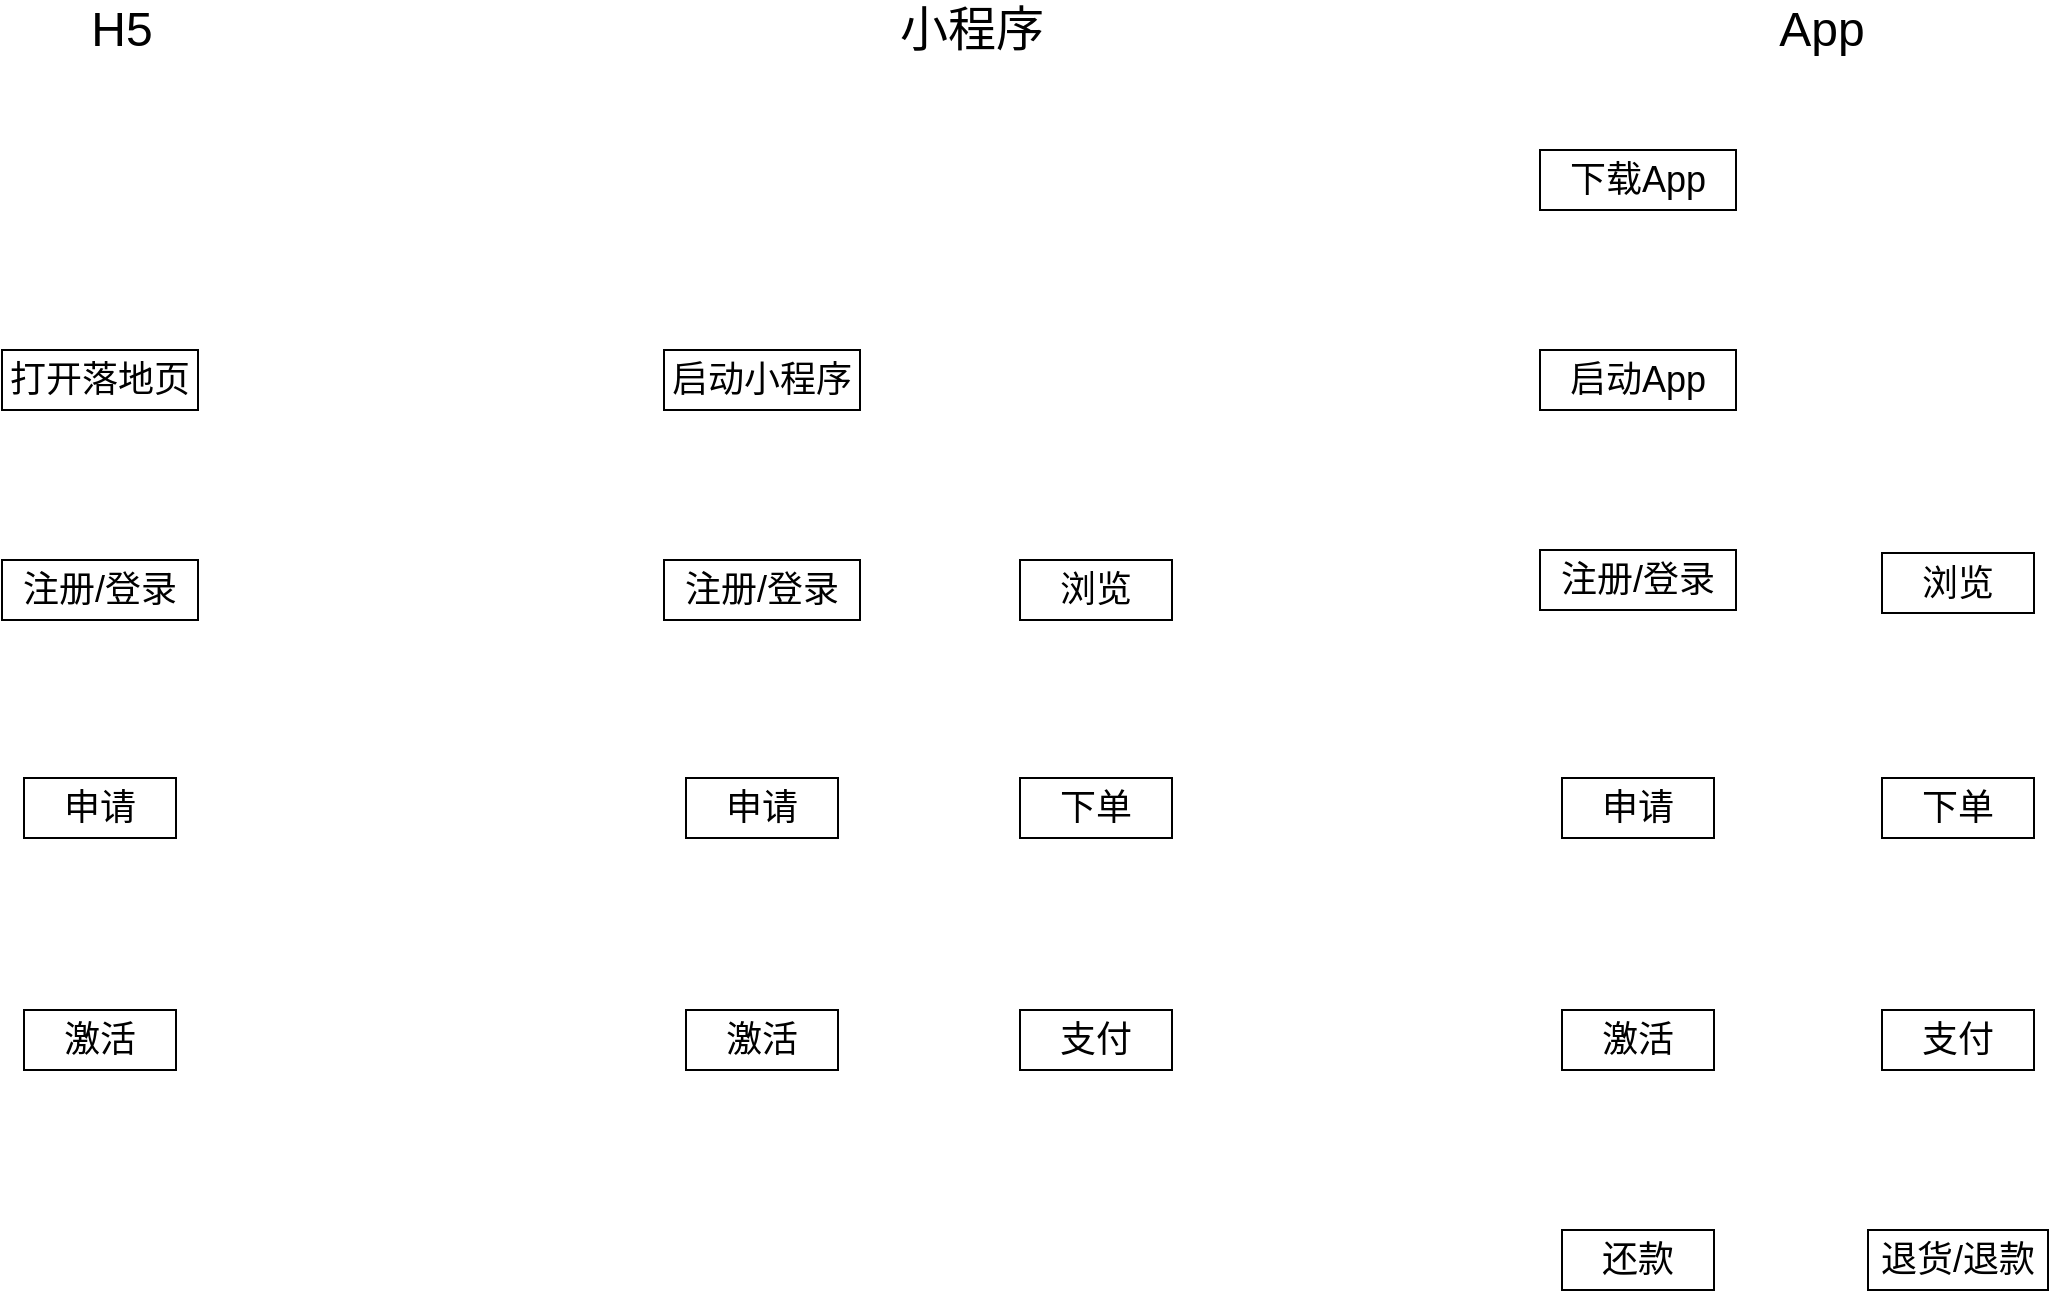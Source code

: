 <mxfile version="14.7.6" type="github">
  <diagram id="V0y6-ZIerVBITiBBVvoy" name="第 1 页">
    <mxGraphModel dx="1547" dy="944" grid="1" gridSize="10" guides="1" tooltips="1" connect="1" arrows="1" fold="1" page="1" pageScale="1" pageWidth="1169" pageHeight="827" math="0" shadow="0">
      <root>
        <mxCell id="0" />
        <mxCell id="1" parent="0" />
        <mxCell id="1jX2YD6o8cLYHH1xQEam-1" value="&lt;font style=&quot;font-size: 18px&quot;&gt;注册/登录&lt;/font&gt;" style="rounded=0;whiteSpace=wrap;html=1;" vertex="1" parent="1">
          <mxGeometry x="90" y="365" width="98" height="30" as="geometry" />
        </mxCell>
        <mxCell id="1jX2YD6o8cLYHH1xQEam-6" value="&lt;font style=&quot;font-size: 24px&quot;&gt;H5&lt;/font&gt;" style="text;html=1;strokeColor=none;fillColor=none;align=center;verticalAlign=middle;whiteSpace=wrap;rounded=0;direction=west;" vertex="1" parent="1">
          <mxGeometry x="130" y="90" width="40" height="20" as="geometry" />
        </mxCell>
        <mxCell id="1jX2YD6o8cLYHH1xQEam-7" value="&lt;span style=&quot;font-size: 24px&quot;&gt;小程序&lt;/span&gt;" style="text;html=1;strokeColor=none;fillColor=none;align=center;verticalAlign=middle;whiteSpace=wrap;rounded=0;direction=west;" vertex="1" parent="1">
          <mxGeometry x="530" y="90" width="90" height="20" as="geometry" />
        </mxCell>
        <mxCell id="1jX2YD6o8cLYHH1xQEam-8" value="&lt;font style=&quot;font-size: 24px&quot;&gt;App&lt;/font&gt;" style="text;html=1;strokeColor=none;fillColor=none;align=center;verticalAlign=middle;whiteSpace=wrap;rounded=0;direction=west;" vertex="1" parent="1">
          <mxGeometry x="980" y="90" width="40" height="20" as="geometry" />
        </mxCell>
        <mxCell id="1jX2YD6o8cLYHH1xQEam-9" value="&lt;font style=&quot;font-size: 18px&quot;&gt;申请&lt;/font&gt;" style="rounded=0;whiteSpace=wrap;html=1;" vertex="1" parent="1">
          <mxGeometry x="101" y="474" width="76" height="30" as="geometry" />
        </mxCell>
        <mxCell id="1jX2YD6o8cLYHH1xQEam-10" value="&lt;font style=&quot;font-size: 18px&quot;&gt;激活&lt;/font&gt;" style="rounded=0;whiteSpace=wrap;html=1;" vertex="1" parent="1">
          <mxGeometry x="101" y="590" width="76" height="30" as="geometry" />
        </mxCell>
        <mxCell id="1jX2YD6o8cLYHH1xQEam-12" value="&lt;font style=&quot;font-size: 18px&quot;&gt;注册/登录&lt;/font&gt;" style="rounded=0;whiteSpace=wrap;html=1;" vertex="1" parent="1">
          <mxGeometry x="421" y="365" width="98" height="30" as="geometry" />
        </mxCell>
        <mxCell id="1jX2YD6o8cLYHH1xQEam-13" value="&lt;font style=&quot;font-size: 18px&quot;&gt;申请&lt;/font&gt;" style="rounded=0;whiteSpace=wrap;html=1;" vertex="1" parent="1">
          <mxGeometry x="432" y="474" width="76" height="30" as="geometry" />
        </mxCell>
        <mxCell id="1jX2YD6o8cLYHH1xQEam-14" value="&lt;font style=&quot;font-size: 18px&quot;&gt;激活&lt;/font&gt;" style="rounded=0;whiteSpace=wrap;html=1;" vertex="1" parent="1">
          <mxGeometry x="432" y="590" width="76" height="30" as="geometry" />
        </mxCell>
        <mxCell id="1jX2YD6o8cLYHH1xQEam-15" value="&lt;font style=&quot;font-size: 18px&quot;&gt;浏览&lt;br&gt;&lt;/font&gt;" style="rounded=0;whiteSpace=wrap;html=1;" vertex="1" parent="1">
          <mxGeometry x="599" y="365" width="76" height="30" as="geometry" />
        </mxCell>
        <mxCell id="1jX2YD6o8cLYHH1xQEam-16" value="&lt;font style=&quot;font-size: 18px&quot;&gt;下单&lt;br&gt;&lt;/font&gt;" style="rounded=0;whiteSpace=wrap;html=1;" vertex="1" parent="1">
          <mxGeometry x="599" y="474" width="76" height="30" as="geometry" />
        </mxCell>
        <mxCell id="1jX2YD6o8cLYHH1xQEam-17" value="&lt;font style=&quot;font-size: 18px&quot;&gt;支付&lt;br&gt;&lt;/font&gt;" style="rounded=0;whiteSpace=wrap;html=1;" vertex="1" parent="1">
          <mxGeometry x="599" y="590" width="76" height="30" as="geometry" />
        </mxCell>
        <mxCell id="1jX2YD6o8cLYHH1xQEam-19" value="&lt;font style=&quot;font-size: 18px&quot;&gt;激活&lt;/font&gt;" style="rounded=0;whiteSpace=wrap;html=1;" vertex="1" parent="1">
          <mxGeometry x="870" y="590" width="76" height="30" as="geometry" />
        </mxCell>
        <mxCell id="1jX2YD6o8cLYHH1xQEam-20" value="&lt;font style=&quot;font-size: 18px&quot;&gt;注册/登录&lt;/font&gt;" style="rounded=0;whiteSpace=wrap;html=1;" vertex="1" parent="1">
          <mxGeometry x="859" y="360" width="98" height="30" as="geometry" />
        </mxCell>
        <mxCell id="1jX2YD6o8cLYHH1xQEam-21" value="&lt;font style=&quot;font-size: 18px&quot;&gt;申请&lt;/font&gt;" style="rounded=0;whiteSpace=wrap;html=1;" vertex="1" parent="1">
          <mxGeometry x="870" y="474" width="76" height="30" as="geometry" />
        </mxCell>
        <mxCell id="1jX2YD6o8cLYHH1xQEam-22" value="&lt;span style=&quot;font-size: 18px&quot;&gt;还款&lt;/span&gt;" style="rounded=0;whiteSpace=wrap;html=1;" vertex="1" parent="1">
          <mxGeometry x="870" y="700" width="76" height="30" as="geometry" />
        </mxCell>
        <mxCell id="1jX2YD6o8cLYHH1xQEam-23" value="&lt;font style=&quot;font-size: 18px&quot;&gt;启动App&lt;/font&gt;" style="rounded=0;whiteSpace=wrap;html=1;" vertex="1" parent="1">
          <mxGeometry x="859" y="260" width="98" height="30" as="geometry" />
        </mxCell>
        <mxCell id="1jX2YD6o8cLYHH1xQEam-24" value="&lt;span style=&quot;font-size: 18px&quot;&gt;启动小程序&lt;/span&gt;" style="rounded=0;whiteSpace=wrap;html=1;" vertex="1" parent="1">
          <mxGeometry x="421" y="260" width="98" height="30" as="geometry" />
        </mxCell>
        <mxCell id="1jX2YD6o8cLYHH1xQEam-27" value="&lt;font style=&quot;font-size: 18px&quot;&gt;打开落地页&lt;/font&gt;" style="rounded=0;whiteSpace=wrap;html=1;" vertex="1" parent="1">
          <mxGeometry x="90" y="260" width="98" height="30" as="geometry" />
        </mxCell>
        <mxCell id="1jX2YD6o8cLYHH1xQEam-28" value="&lt;font style=&quot;font-size: 18px&quot;&gt;下载App&lt;/font&gt;" style="rounded=0;whiteSpace=wrap;html=1;" vertex="1" parent="1">
          <mxGeometry x="859" y="160" width="98" height="30" as="geometry" />
        </mxCell>
        <mxCell id="1jX2YD6o8cLYHH1xQEam-29" value="&lt;font style=&quot;font-size: 18px&quot;&gt;浏览&lt;br&gt;&lt;/font&gt;" style="rounded=0;whiteSpace=wrap;html=1;" vertex="1" parent="1">
          <mxGeometry x="1030" y="361.5" width="76" height="30" as="geometry" />
        </mxCell>
        <mxCell id="1jX2YD6o8cLYHH1xQEam-30" value="&lt;font style=&quot;font-size: 18px&quot;&gt;下单&lt;br&gt;&lt;/font&gt;" style="rounded=0;whiteSpace=wrap;html=1;" vertex="1" parent="1">
          <mxGeometry x="1030" y="474" width="76" height="30" as="geometry" />
        </mxCell>
        <mxCell id="1jX2YD6o8cLYHH1xQEam-31" value="&lt;font style=&quot;font-size: 18px&quot;&gt;支付&lt;br&gt;&lt;/font&gt;" style="rounded=0;whiteSpace=wrap;html=1;" vertex="1" parent="1">
          <mxGeometry x="1030" y="590" width="76" height="30" as="geometry" />
        </mxCell>
        <mxCell id="1jX2YD6o8cLYHH1xQEam-32" value="&lt;font style=&quot;font-size: 18px&quot;&gt;退货/退款&lt;br&gt;&lt;/font&gt;" style="rounded=0;whiteSpace=wrap;html=1;" vertex="1" parent="1">
          <mxGeometry x="1023" y="700" width="90" height="30" as="geometry" />
        </mxCell>
      </root>
    </mxGraphModel>
  </diagram>
</mxfile>
